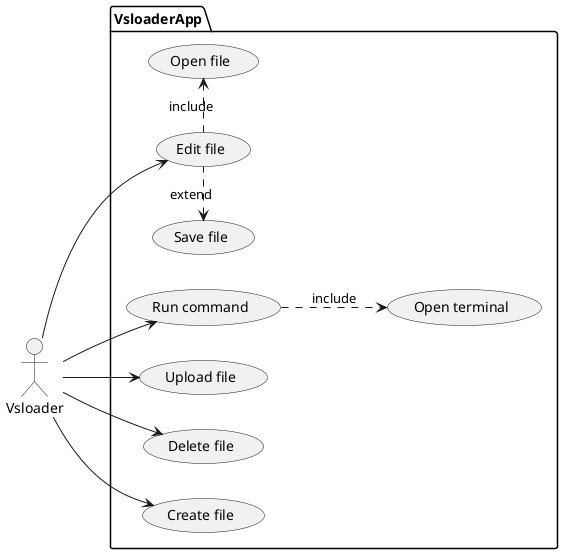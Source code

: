 @startuml "Vsbuilder use case diagram"

left to right direction

actor Vsloader as Vsloader

package VsloaderApp {

(Open file) as (openfile)
(Save file) as (savefile)
(Open terminal) as (openterminal)
(Run command) as (runcommand)
(Edit file) as (editfile)
(Upload file) as (uploadfile)
(Delete file) as (deletefile)
(Create file) as (createfile)

runcommand ..> openterminal : include
editfile .right.> openfile : include
savefile <.right. editfile : extend



Vsloader --> (runcommand)
Vsloader --> (editfile)
Vsloader --> (uploadfile)
Vsloader --> (deletefile)
Vsloader --> (createfile)

}

@enduml
